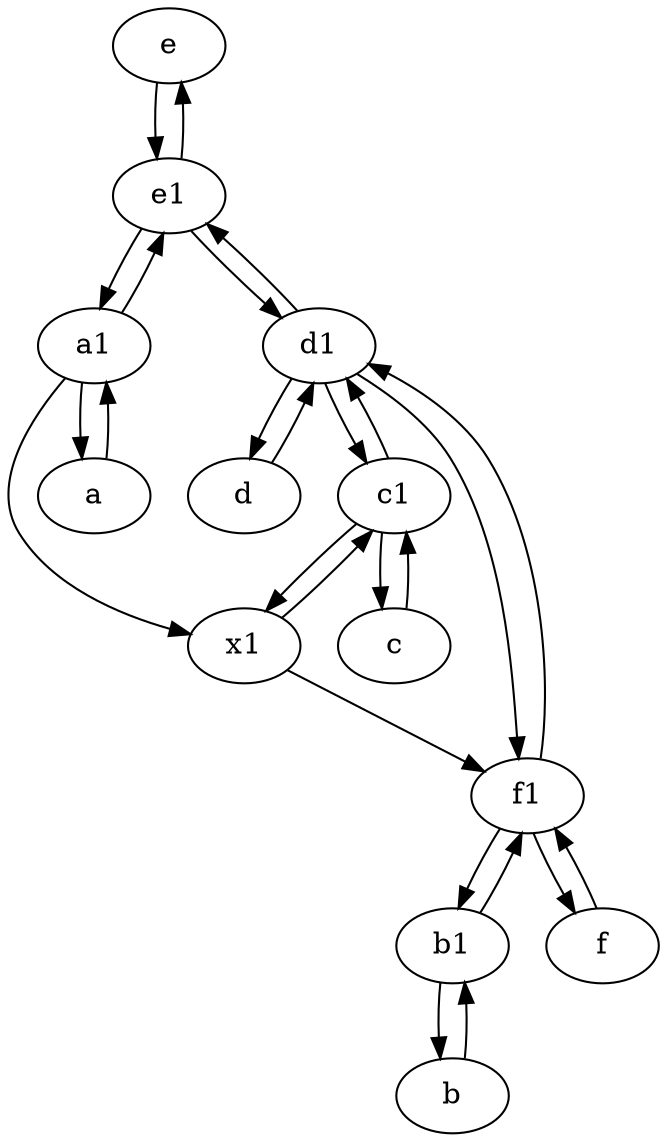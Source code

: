digraph  {
	e [pos="30,50!"];
	a [pos="40,10!"];
	b [pos="50,20!"];
	a1 [pos="40,15!"];
	f1;
	c [pos="20,10!"];
	d1 [pos="25,30!"];
	e1 [pos="25,45!"];
	x1;
	c1 [pos="30,15!"];
	b1 [pos="45,20!"];
	d [pos="20,30!"];
	f [pos="15,45!"];
	d1 -> e1;
	e1 -> d1;
	c1 -> x1;
	x1 -> f1;
	x1 -> c1;
	d1 -> f1;
	a -> a1;
	d -> d1;
	a1 -> x1;
	a1 -> a;
	d1 -> d;
	f -> f1;
	f1 -> d1;
	b1 -> f1;
	f1 -> b1;
	d1 -> c1;
	e1 -> a1;
	b1 -> b;
	c1 -> d1;
	c1 -> c;
	b -> b1;
	c -> c1;
	e1 -> e;
	e -> e1;
	a1 -> e1;
	f1 -> f;

	}